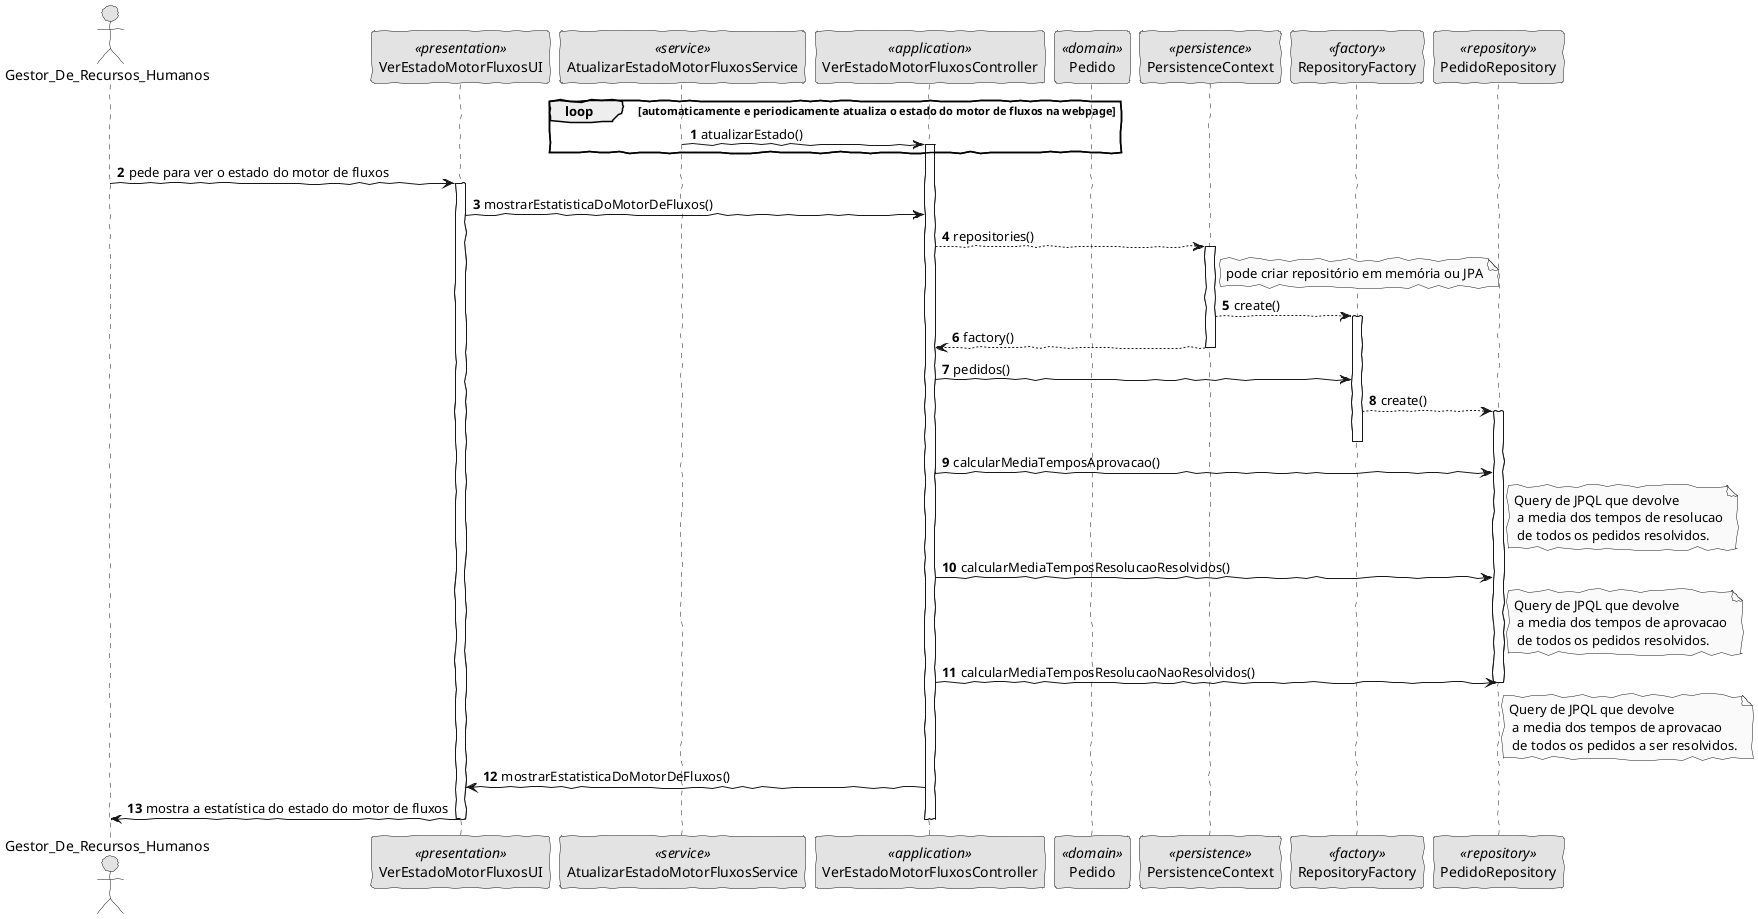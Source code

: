 @startuml
'http://plantuml.com/skinparam.html
skinparam handwritten true
skinparam monochrome true
skinparam packageStyle rect
skinparam defaultFontName FG Virgil
skinparam shadowing false

autonumber

'Ator'
actor Gestor_De_Recursos_Humanos as GSH

'PRESENTATION'
participant VerEstadoMotorFluxosUI as UI<<presentation>>

'SERVICE'
participant AtualizarEstadoMotorFluxosService as MFS<<service>>

'APPLICATION'
participant VerEstadoMotorFluxosController as Controller <<application>>

'DOMAIN'
participant Pedido <<domain>>

'PERSISTENCE'
participant PersistenceContext as Persistence <<persistence>>
participant RepositoryFactory as RepositoryFactory <<factory>>

'REPOSITORY'
participant PedidoRepository as PR <<repository>>


loop automaticamente e periodicamente atualiza o estado do motor de fluxos na webpage
MFS->Controller: atualizarEstado()
activate Controller
end loop

GSH->UI: pede para ver o estado do motor de fluxos
activate UI

UI->Controller: mostrarEstatisticaDoMotorDeFluxos()


Controller --> Persistence: repositories()
        activate Persistence
            note right of Persistence: pode criar repositório em memória ou JPA
            Persistence --> RepositoryFactory: create()
            activate RepositoryFactory
            Persistence --> Controller: factory()
        deactivate Persistence

'inicializar repositórios'
Controller -> RepositoryFactory: pedidos()

RepositoryFactory --> PR: create()
activate PR
deactivate RepositoryFactory

Controller->PR:calcularMediaTemposAprovacao()
note right of PR : Query de JPQL que devolve\n a media dos tempos de resolucao\n de todos os pedidos resolvidos.

Controller->PR:calcularMediaTemposResolucaoResolvidos()
note right of PR : Query de JPQL que devolve\n a media dos tempos de aprovacao\n de todos os pedidos resolvidos.

Controller->PR:calcularMediaTemposResolucaoNaoResolvidos()
note right of PR : Query de JPQL que devolve\n a media dos tempos de aprovacao\n de todos os pedidos a ser resolvidos.

deactivate PR

Controller->UI:mostrarEstatisticaDoMotorDeFluxos()

UI->GSH: mostra a estatística do estado do motor de fluxos
deactivate Controller
deactivate UI

@enduml